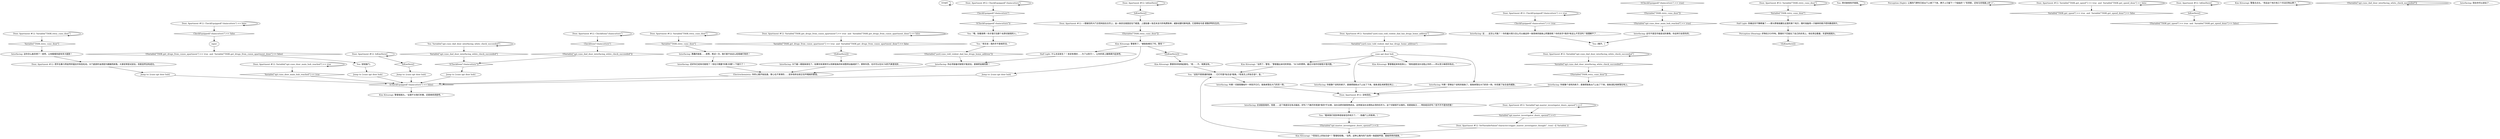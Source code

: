 # APT / CUNO DAD DOOR
# DOOR, APARTMENT #12
# ==================================================
digraph G {
	  0 [label="START"];
	  1 [label="input"];
	  2 [label="Interfacing: 这可不是空手能尝试的事情。你这样只会受伤的。"];
	  3 [label="Electrochemistry: 你的心跳开始加速，掌心也汗津津的……安非他命女妖正在吟唱她的歌谣。"];
	  4 [label="Jump to: [cuno apt door hub]"];
	  5 [label="Kim Kitsuragi: 警督摇摇头。“这里不关我们的事。还是继续调查吧。”"];
	  6 [label="Door, Apartment #12: Variable[\"TASK.retry_cuno_door\"]"];
	  7 [label="Variable[\"TASK.retry_cuno_door\"]", shape=diamond];
	  8 [label="!(Variable[\"TASK.retry_cuno_door\"])", shape=diamond];
	  9 [label="Door, Apartment #12: Variable[\"TASK.retry_cuno_door\"]"];
	  10 [label="Variable[\"TASK.retry_cuno_door\"]", shape=diamond];
	  11 [label="!(Variable[\"TASK.retry_cuno_door\"])", shape=diamond];
	  12 [label="Door, Apartment #12: Variable[\"TASK.get_drugs_from_cunos_apartment\"] == true  and  Variable[\"TASK.get_drugs_from_cunos_apartment_done\"] == false"];
	  13 [label="Variable[\"TASK.get_drugs_from_cunos_apartment\"] == true  and  Variable[\"TASK.get_drugs_from_cunos_apartment_done\"] == false", shape=diamond];
	  14 [label="!(Variable[\"TASK.get_drugs_from_cunos_apartment\"] == true  and  Variable[\"TASK.get_drugs_from_cunos_apartment_done\"] == false)", shape=diamond];
	  15 [label="Door, Apartment #12: 一扇破旧的大门古怪地挂在合页上，由一条安全链固定在门框里。上面贴着一张还未支付的电费账单，威胁说要切断电源。它是寄给乌诺·德鲁伊特先生的。"];
	  16 [label="Kim Kitsuragi: 警督看起来有些担心。“我知道是没办法阻止你的——所以至少麻烦你快点。”"];
	  17 [label="You: 用切链钳剪开链条。"];
	  18 [label="You: Variable[\"apt.cuno_dad_door_interfacing_white_check_succeeded\"]"];
	  19 [label="Variable[\"apt.cuno_dad_door_interfacing_white_check_succeeded\"]", shape=diamond];
	  20 [label="!(Variable[\"apt.cuno_dad_door_interfacing_white_check_succeeded\"])", shape=diamond];
	  21 [label="Interfacing: 你必须装备切链钳才能进去。直接把金属剪断！"];
	  22 [label="Door, Apartment #12: CheckEquipped(\"chaincutters\")"];
	  23 [label="CheckEquipped(\"chaincutters\")", shape=diamond];
	  24 [label="!(CheckEquipped(\"chaincutters\"))", shape=diamond];
	  25 [label="Interfacing: 还好你已经有切链钳了！现在只需要*咔擦-咔擦*一下就行了！"];
	  26 [label="Jump to: [cuno apt door hub]"];
	  27 [label="Door, Apartment #12: IsKimHere()"];
	  28 [label="IsKimHere()", shape=diamond];
	  29 [label="!(IsKimHere())", shape=diamond];
	  30 [label="Kim Kitsuragi: 警督笑了。“被链条难住了吗，警官？”"];
	  31 [label="Interfacing: 你就像个该死的疯子，直接把链条从门上扯了下来。链条凌乱地掉落在地上。"];
	  32 [label="Interfacing: 咔擦！切链钳像枯叶一样剪开它们。链条掉落在大门的另一侧。"];
	  33 [label="Kim Kitsuragi: “*至高无上的钛合金*？”警督眨眨眼。“当然。这种公寓内的门会用一条超级牢固、超级昂贵的链条。”"];
	  34 [label="Door, Apartment #12: IsKimHere()"];
	  35 [label="IsKimHere()", shape=diamond];
	  36 [label="!(IsKimHere())", shape=diamond];
	  37 [label="Door, Apartment #12: Variable[\"apt.cuno_door_main_hub_reached\"] == true"];
	  38 [label="Variable[\"apt.cuno_door_main_hub_reached\"] == true", shape=diamond];
	  39 [label="!(Variable[\"apt.cuno_door_main_hub_reached\"] == true)", shape=diamond];
	  40 [label="Interfacing: 应该挺容易的，但是……这个角度实在有点尴尬，好吗？门敞开的宽度*真的*不太够，没办法把切链钳伸进去。这样就没办法得到必须的杠杆力。这个切链钳不太锋利。但是链条又……特别结实好吗？剪不开不是你的错！"];
	  41 [label="Perception (Sight): 公寓的门牌号已经从门上掉了下来，牌子上只留下一个粘粘的“1”形阴影，还有马克笔画上的“2”。"];
	  42 [label="Door, Apartment #12: Variable[\"yard.cuno_told_violent_dad_has_drugs_home_address\"]"];
	  43 [label="Variable[\"yard.cuno_told_violent_dad_has_drugs_home_address\"]", shape=diamond];
	  44 [label="!(Variable[\"yard.cuno_told_violent_dad_has_drugs_home_address\"])", shape=diamond];
	  45 [label="Kim Kitsuragi: 警督惊讶地扬起眉毛。“呃……不。我猜没有。”"];
	  46 [label="Interfacing: 愚蠢的链条……来啊，再试一次。我们是不会这么轻易被打败的！"];
	  47 [label="Interfacing: 你就像个该死的疯子，直接把链条从门上扯了下来。链条凌乱地掉落在地上，。"];
	  48 [label="You: 轻轻敲门。"];
	  49 [label="Door, Apartment #12: 把手在暴力而徒然的猛拉中有些松动。大门底部的油漆因为踢踹而剥落。大家经常尝试进去，但是显然没有成功。"];
	  50 [label="Jump to: [cuno apt door hub]"];
	  51 [label="Door, Apartment #12: 没有回应。"];
	  52 [label="Half Light: 别被这份宁静欺骗了——那头野兽就藏在这里的某个地方，随时准备用一只破碎的瓶子把你撕成碎片。"];
	  53 [label="Interfacing: 这……这怎么可能？！你的最大努力怎么可以被这样一条简单的链条公然蔑视呢？你的双手*真的*有这么不灵活吗？我理解不了……"];
	  54 [label="Door, Apartment #12: Variable[\"TASK.retry_cuno_door\"]"];
	  55 [label="Variable[\"TASK.retry_cuno_door\"]", shape=diamond];
	  56 [label="!(Variable[\"TASK.retry_cuno_door\"])", shape=diamond];
	  57 [label="Door, Apartment #12: CheckEquipped(\"chaincutters\") == true"];
	  58 [label="CheckEquipped(\"chaincutters\") == true", shape=diamond];
	  59 [label="!(CheckEquipped(\"chaincutters\") == true)", shape=diamond];
	  60 [label="Door, Apartment #12: Variable[\"TASK.get_speed\"] == true  and  Variable[\"TASK.get_speed_done\"] == false"];
	  61 [label="Variable[\"TASK.get_speed\"] == true  and  Variable[\"TASK.get_speed_done\"] == false", shape=diamond];
	  62 [label="!(Variable[\"TASK.get_speed\"] == true  and  Variable[\"TASK.get_speed_done\"] == false)", shape=diamond];
	  63 [label="Perception (Hearing): 织物在沙沙作响。警督的下巴抵在了自己的衣领上。他在旁边看着，失望地摇摇头。"];
	  64 [label="Door, Apartment #12: Variable[\"apt.master_investigator_doors_opened\"] >=3"];
	  65 [label="Variable[\"apt.master_investigator_doors_opened\"] >=3", shape=diamond];
	  66 [label="!(Variable[\"apt.master_investigator_doors_opened\"] >=3)", shape=diamond];
	  67 [label="Kim Kitsuragi: 警督点点头。“而且这个地方有三个月没交物业费了。”"];
	  68 [label="Jump to: [cuno apt door hub]"];
	  69 [label="You: “喂，别看我啊！你才是打包那个劣质切链钳的人。”"];
	  70 [label="Door, Apartment #12: CheckItem(\"chaincutters\")"];
	  71 [label="CheckItem(\"chaincutters\")", shape=diamond];
	  72 [label="!(CheckItem(\"chaincutters\"))", shape=diamond];
	  73 [label="Door, Apartment #12: Variable[\"apt.cuno_dad_door_interfacing_white_check_succeeded\"]"];
	  74 [label="Variable[\"apt.cuno_dad_door_interfacing_white_check_succeeded\"]", shape=diamond];
	  75 [label="!(Variable[\"apt.cuno_dad_door_interfacing_white_check_succeeded\"])", shape=diamond];
	  76 [label="Door, Apartment #12: CheckEquipped(\"chaincutters\") == false"];
	  77 [label="CheckEquipped(\"chaincutters\") == false", shape=diamond];
	  78 [label="!(CheckEquipped(\"chaincutters\") == false)", shape=diamond];
	  79 [label="cuno apt door hub"];
	  80 [label="Half Light: 什么也没发生？！肯定有埋伏……为了以防万一，让你的肾上腺素飙升起来吧。"];
	  81 [label="You: “老实说：我的手不是很灵活。”"];
	  82 [label="Kim Kitsuragi: “当然了，警官。”警督露出亲切的笑容。“RCM的惯例，最近分发的切链钳才是问题。”"];
	  83 [label="You: “看来我们找到坤诺爸爸住的地方了。”（指着门上的账单。）"];
	  84 [label="Door, Apartment #12: IsKimHere()"];
	  85 [label="IsKimHere()", shape=diamond];
	  86 [label="!(IsKimHere())", shape=diamond];
	  87 [label="You: “这些不是普通的链条……它们可是*钛合金*链条。*至高无上的钛合金*，金。”"];
	  88 [label="Interfacing: 这你怎么能忍得了！来吧，让他看看到底有多大能耐！"];
	  89 [label="Interfacing: 咔擦！受够这个该死的链条了。链条掉落在大门的另一侧。你克服了钛合金的威胁。"];
	  90 [label="You: [离开。]"];
	  91 [label="Jump to: [cuno apt door hub]"];
	  92 [label="Interfacing: 大门被一根链条锁住了。如果你有某种可以剪断链条的标准警用设备就好了。那种东西，也许可以在RCM的汽車里找到……"];
	  93 [label="Interfacing: 现在你可以进去了……"];
	  94 [label="Door, Apartment #12: SetVariableValue(\"character.trigger_master_investigator_thought\", true) --[[ Variable[ ]]"];
	  0 -> 0
	  1 -> 14
	  2 -> 90
	  3 -> 78
	  4 -> 78
	  6 -> 6
	  6 -> 7
	  7 -> 52
	  8 -> 39
	  9 -> 9
	  9 -> 10
	  10 -> 46
	  11 -> 30
	  12 -> 12
	  12 -> 13
	  13 -> 36
	  14 -> 48
	  15 -> 11
	  17 -> 17
	  18 -> 18
	  18 -> 19
	  19 -> 72
	  20 -> 72
	  21 -> 3
	  22 -> 22
	  22 -> 23
	  23 -> 24
	  24 -> 69
	  25 -> 3
	  26 -> 78
	  27 -> 27
	  27 -> 28
	  28 -> 4
	  30 -> 80
	  30 -> 68
	  30 -> 86
	  31 -> 51
	  32 -> 51
	  33 -> 87
	  34 -> 34
	  34 -> 35
	  35 -> 15
	  36 -> 92
	  37 -> 37
	  37 -> 38
	  38 -> 78
	  39 -> 2
	  40 -> 83
	  41 -> 41
	  42 -> 42
	  42 -> 43
	  43 -> 79
	  44 -> 21
	  45 -> 87
	  46 -> 25
	  47 -> 51
	  48 -> 50
	  49 -> 26
	  50 -> 78
	  51 -> 40
	  52 -> 63
	  53 -> 90
	  54 -> 54
	  54 -> 55
	  55 -> 88
	  56 -> 31
	  57 -> 57
	  57 -> 58
	  58 -> 53
	  59 -> 8
	  60 -> 60
	  60 -> 61
	  63 -> 29
	  64 -> 64
	  64 -> 65
	  65 -> 94
	  66 -> 33
	  67 -> 67
	  68 -> 78
	  69 -> 81
	  70 -> 70
	  70 -> 71
	  71 -> 20
	  72 -> 91
	  73 -> 73
	  73 -> 74
	  74 -> 56
	  75 -> 75
	  76 -> 76
	  76 -> 77
	  77 -> 1
	  78 -> 5
	  79 -> 16
	  79 -> 89
	  79 -> 82
	  79 -> 47
	  80 -> 21
	  81 -> 44
	  82 -> 87
	  83 -> 66
	  84 -> 84
	  84 -> 85
	  85 -> 62
	  86 -> 45
	  87 -> 32
	  88 -> 49
	  89 -> 51
	  91 -> 78
	  92 -> 3
	  94 -> 33
}

